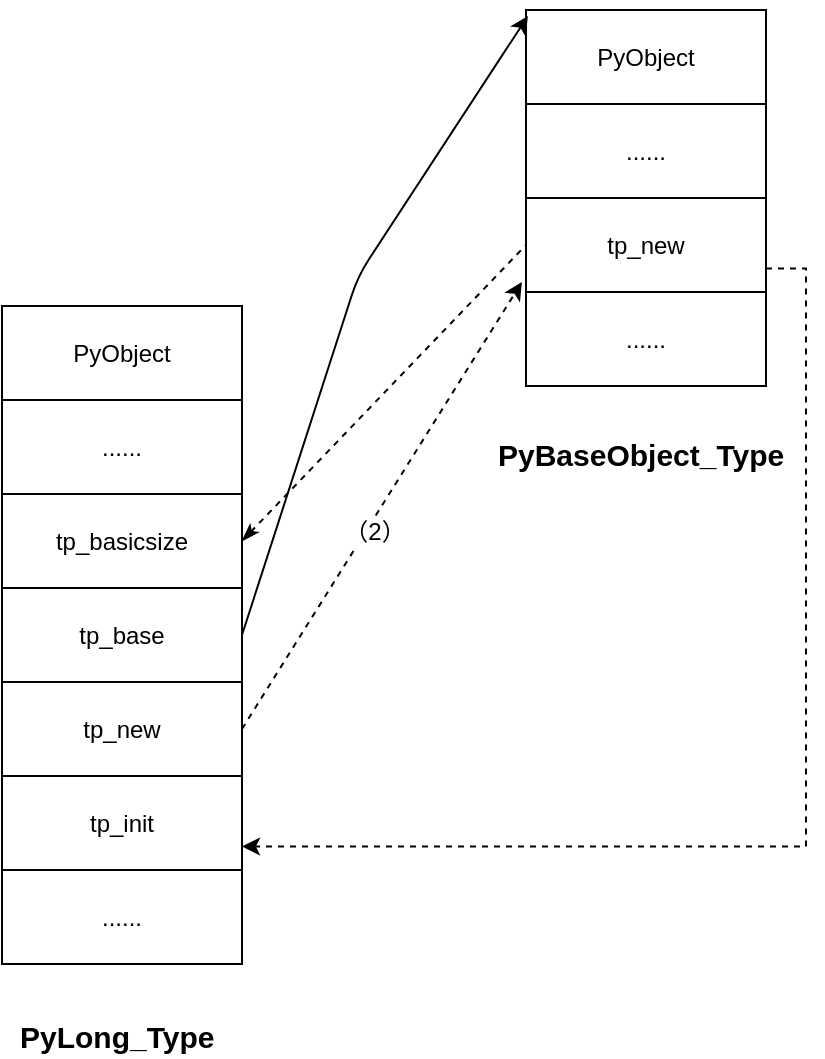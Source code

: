 <mxfile version="11.1.4" type="github"><diagram id="LN5kHFYHeJDlRlh7SFdl" name="第 1 页"><mxGraphModel dx="1422" dy="796" grid="0" gridSize="10" guides="1" tooltips="1" connect="1" arrows="1" fold="1" page="1" pageScale="1" pageWidth="827" pageHeight="1169" math="0" shadow="0"><root><mxCell id="0"/><mxCell id="1" parent="0"/><mxCell id="o_zcGF4BAWVEgfxpe8KF-4" value="......" style="rounded=0;whiteSpace=wrap;html=1;" vertex="1" parent="1"><mxGeometry x="250" y="320" width="120" height="47" as="geometry"/></mxCell><mxCell id="o_zcGF4BAWVEgfxpe8KF-5" value="tp_base" style="rounded=0;whiteSpace=wrap;html=1;" vertex="1" parent="1"><mxGeometry x="250" y="414" width="120" height="47" as="geometry"/></mxCell><mxCell id="o_zcGF4BAWVEgfxpe8KF-6" value="tp_basicsize" style="rounded=0;whiteSpace=wrap;html=1;" vertex="1" parent="1"><mxGeometry x="250" y="367" width="120" height="47" as="geometry"/></mxCell><mxCell id="o_zcGF4BAWVEgfxpe8KF-8" value="tp_init" style="rounded=0;whiteSpace=wrap;html=1;" vertex="1" parent="1"><mxGeometry x="250" y="508" width="120" height="47" as="geometry"/></mxCell><mxCell id="o_zcGF4BAWVEgfxpe8KF-9" value="tp_new" style="rounded=0;whiteSpace=wrap;html=1;" vertex="1" parent="1"><mxGeometry x="250" y="461" width="120" height="47" as="geometry"/></mxCell><mxCell id="o_zcGF4BAWVEgfxpe8KF-11" value="PyObject" style="rounded=0;whiteSpace=wrap;html=1;" vertex="1" parent="1"><mxGeometry x="250" y="273" width="120" height="47" as="geometry"/></mxCell><mxCell id="o_zcGF4BAWVEgfxpe8KF-26" style="edgeStyle=orthogonalEdgeStyle;rounded=0;orthogonalLoop=1;jettySize=auto;html=1;exitX=1;exitY=0.75;exitDx=0;exitDy=0;entryX=1;entryY=0.75;entryDx=0;entryDy=0;startArrow=none;startFill=0;targetPerimeterSpacing=5;dashed=1;" edge="1" parent="1" source="o_zcGF4BAWVEgfxpe8KF-12" target="o_zcGF4BAWVEgfxpe8KF-8"><mxGeometry relative="1" as="geometry"><Array as="points"><mxPoint x="652" y="254"/><mxPoint x="652" y="543"/></Array></mxGeometry></mxCell><mxCell id="o_zcGF4BAWVEgfxpe8KF-12" value="&lt;span style=&quot;white-space: normal&quot;&gt;tp_new&lt;/span&gt;" style="rounded=0;whiteSpace=wrap;html=1;" vertex="1" parent="1"><mxGeometry x="512" y="219" width="120" height="47" as="geometry"/></mxCell><mxCell id="o_zcGF4BAWVEgfxpe8KF-13" value="&lt;span style=&quot;white-space: normal&quot;&gt;......&lt;/span&gt;" style="rounded=0;whiteSpace=wrap;html=1;" vertex="1" parent="1"><mxGeometry x="512" y="266" width="120" height="47" as="geometry"/></mxCell><mxCell id="o_zcGF4BAWVEgfxpe8KF-14" value="&lt;span style=&quot;white-space: normal&quot;&gt;......&lt;/span&gt;" style="rounded=0;whiteSpace=wrap;html=1;" vertex="1" parent="1"><mxGeometry x="512" y="172" width="120" height="47" as="geometry"/></mxCell><mxCell id="o_zcGF4BAWVEgfxpe8KF-15" value="PyObject" style="rounded=0;whiteSpace=wrap;html=1;" vertex="1" parent="1"><mxGeometry x="512" y="125" width="120" height="47" as="geometry"/></mxCell><mxCell id="o_zcGF4BAWVEgfxpe8KF-16" value="" style="endArrow=none;dashed=1;html=1;entryX=0;entryY=0.5;entryDx=0;entryDy=0;exitX=1;exitY=0.5;exitDx=0;exitDy=0;targetPerimeterSpacing=5;startArrow=classicThin;startFill=1;" edge="1" parent="1" source="o_zcGF4BAWVEgfxpe8KF-6" target="o_zcGF4BAWVEgfxpe8KF-12"><mxGeometry width="50" height="50" relative="1" as="geometry"><mxPoint x="250" y="626" as="sourcePoint"/><mxPoint x="300" y="576" as="targetPoint"/><Array as="points"/></mxGeometry></mxCell><mxCell id="o_zcGF4BAWVEgfxpe8KF-19" value="......" style="rounded=0;whiteSpace=wrap;html=1;" vertex="1" parent="1"><mxGeometry x="250" y="555" width="120" height="47" as="geometry"/></mxCell><mxCell id="o_zcGF4BAWVEgfxpe8KF-21" value="&lt;b&gt;&lt;font style=&quot;font-size: 15px&quot;&gt;PyBaseObject_Type&lt;/font&gt;&lt;/b&gt;" style="text;html=1;resizable=0;points=[];autosize=1;align=left;verticalAlign=top;spacingTop=-4;" vertex="1" parent="1"><mxGeometry x="495.5" y="336" width="153" height="15" as="geometry"/></mxCell><mxCell id="o_zcGF4BAWVEgfxpe8KF-22" value="&lt;b&gt;&lt;font style=&quot;font-size: 15px&quot;&gt;PyLong_Type&lt;/font&gt;&lt;/b&gt;" style="text;html=1;resizable=0;points=[];autosize=1;align=left;verticalAlign=top;spacingTop=-4;" vertex="1" parent="1"><mxGeometry x="256.5" y="627" width="107" height="15" as="geometry"/></mxCell><mxCell id="o_zcGF4BAWVEgfxpe8KF-24" value="" style="endArrow=classic;html=1;exitX=1;exitY=0.5;exitDx=0;exitDy=0;entryX=0.008;entryY=0.064;entryDx=0;entryDy=0;entryPerimeter=0;" edge="1" parent="1" source="o_zcGF4BAWVEgfxpe8KF-5" target="o_zcGF4BAWVEgfxpe8KF-15"><mxGeometry width="50" height="50" relative="1" as="geometry"><mxPoint x="470.5" y="508" as="sourcePoint"/><mxPoint x="482" y="101" as="targetPoint"/><Array as="points"><mxPoint x="428" y="258"/></Array></mxGeometry></mxCell><mxCell id="o_zcGF4BAWVEgfxpe8KF-25" value="" style="endArrow=classic;dashed=1;html=1;exitX=1;exitY=0.5;exitDx=0;exitDy=0;entryX=-0.017;entryY=0.894;entryDx=0;entryDy=0;entryPerimeter=0;startArrow=none;startFill=0;endFill=1;" edge="1" parent="1" source="o_zcGF4BAWVEgfxpe8KF-9" target="o_zcGF4BAWVEgfxpe8KF-12"><mxGeometry width="50" height="50" relative="1" as="geometry"><mxPoint x="413" y="519" as="sourcePoint"/><mxPoint x="463" y="469" as="targetPoint"/></mxGeometry></mxCell><mxCell id="o_zcGF4BAWVEgfxpe8KF-27" value="（2）" style="text;html=1;resizable=0;points=[];align=center;verticalAlign=middle;labelBackgroundColor=#ffffff;" vertex="1" connectable="0" parent="o_zcGF4BAWVEgfxpe8KF-25"><mxGeometry x="-0.101" y="-4" relative="1" as="geometry"><mxPoint x="-1" as="offset"/></mxGeometry></mxCell></root></mxGraphModel></diagram></mxfile>